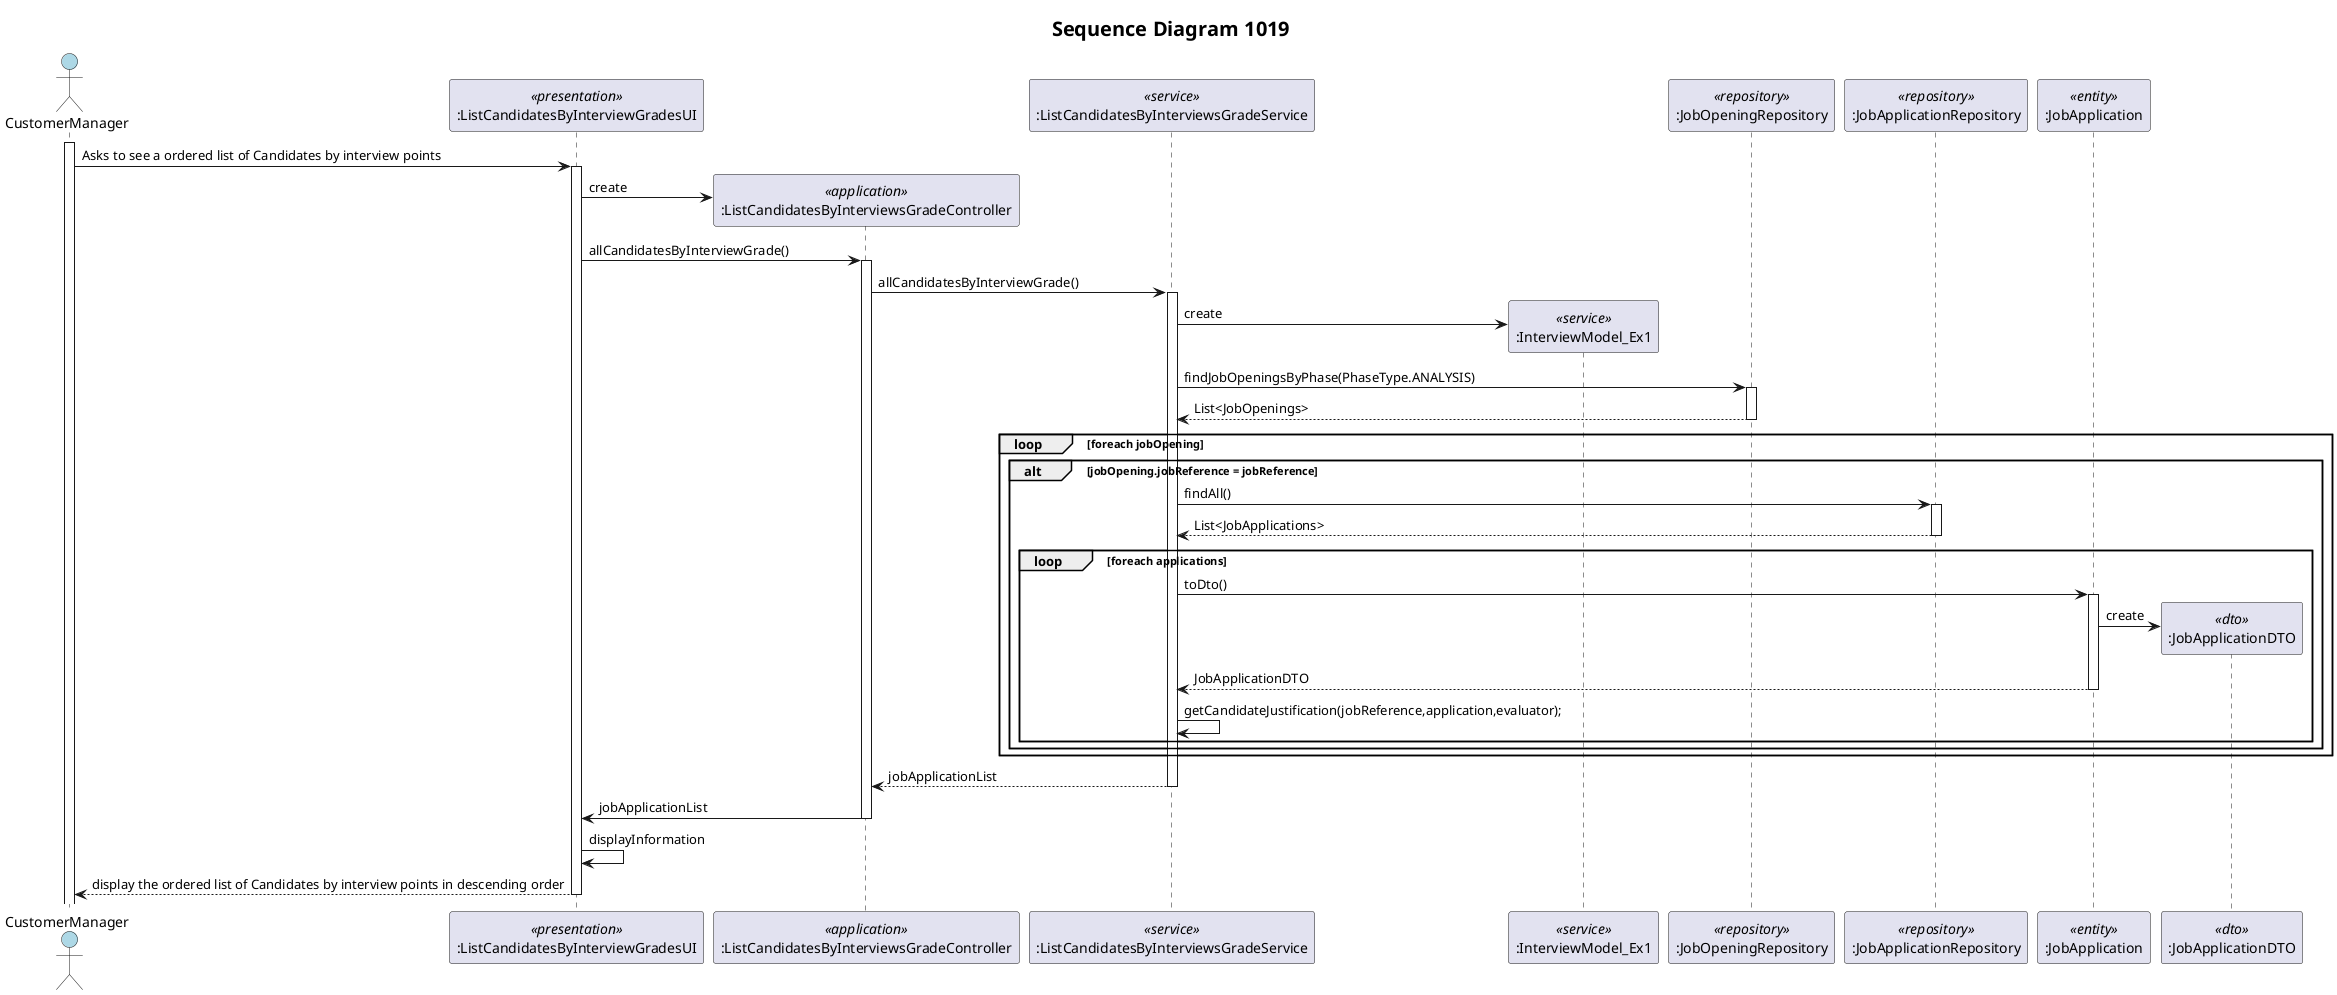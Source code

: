 @startuml
title <size:20>Sequence Diagram 1019</size>

'http://plantuml.com/skinparam.html
skinparam monochrome false
skinparam packageStyle rect
skinparam defaultFontName FG Virgil
skinparam shadowing false

actor CustomerManager as Actor #lightblue
participant ":ListCandidatesByInterviewGradesUI" as UI <<presentation>>
participant ":ListCandidatesByInterviewsGradeController" as Controller <<application>>
participant ":ListCandidatesByInterviewsGradeService" as Service <<service>>
participant ":InterviewModel_Ex1" as InterviewModel_Ex1 <<service>>
participant ":JobOpeningRepository" as JobOpeningRepository <<repository>>
participant ":JobApplicationRepository" as Repository <<repository>>
participant ":JobApplication" as JobApplication <<entity>>
participant ":JobApplicationDTO" as JobApplicationDTO <<dto>>


activate Actor
Actor -> UI : Asks to see a ordered list of Candidates by interview points
activate UI
UI -> Controller**: create
UI -> Controller: allCandidatesByInterviewGrade()
activate Controller
Controller -> Service : allCandidatesByInterviewGrade()
activate Service

Service -> InterviewModel_Ex1**: create

Service -> JobOpeningRepository:findJobOpeningsByPhase(PhaseType.ANALYSIS)
activate JobOpeningRepository

JobOpeningRepository --> Service:List<JobOpenings>
deactivate JobOpeningRepository

loop foreach jobOpening

alt jobOpening.jobReference = jobReference




Service -> Repository : findAll()
activate Repository
Repository --> Service : List<JobApplications>
deactivate Repository
loop foreach applications
Service -> JobApplication: toDto()
activate JobApplication
JobApplication -> JobApplicationDTO**  : create
JobApplication --> Service: JobApplicationDTO
deactivate JobApplication

Service -> Service: getCandidateJustification(jobReference,application,evaluator);




end loop
end alt
end loop
Service --> Controller : jobApplicationList
deactivate Service

Controller -> UI: jobApplicationList
deactivate Controller

UI -> UI: displayInformation

UI --> Actor : display the ordered list of Candidates by interview points in descending order
deactivate UI

@enduml